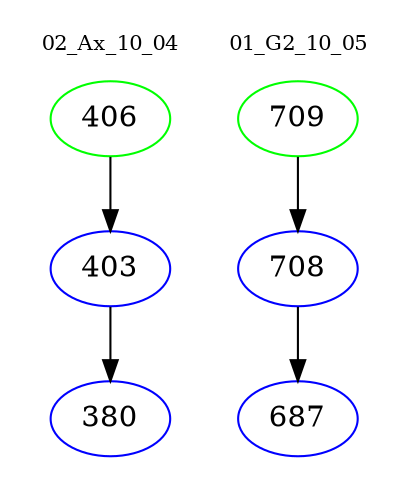 digraph{
subgraph cluster_0 {
color = white
label = "02_Ax_10_04";
fontsize=10;
T0_406 [label="406", color="green"]
T0_406 -> T0_403 [color="black"]
T0_403 [label="403", color="blue"]
T0_403 -> T0_380 [color="black"]
T0_380 [label="380", color="blue"]
}
subgraph cluster_1 {
color = white
label = "01_G2_10_05";
fontsize=10;
T1_709 [label="709", color="green"]
T1_709 -> T1_708 [color="black"]
T1_708 [label="708", color="blue"]
T1_708 -> T1_687 [color="black"]
T1_687 [label="687", color="blue"]
}
}
